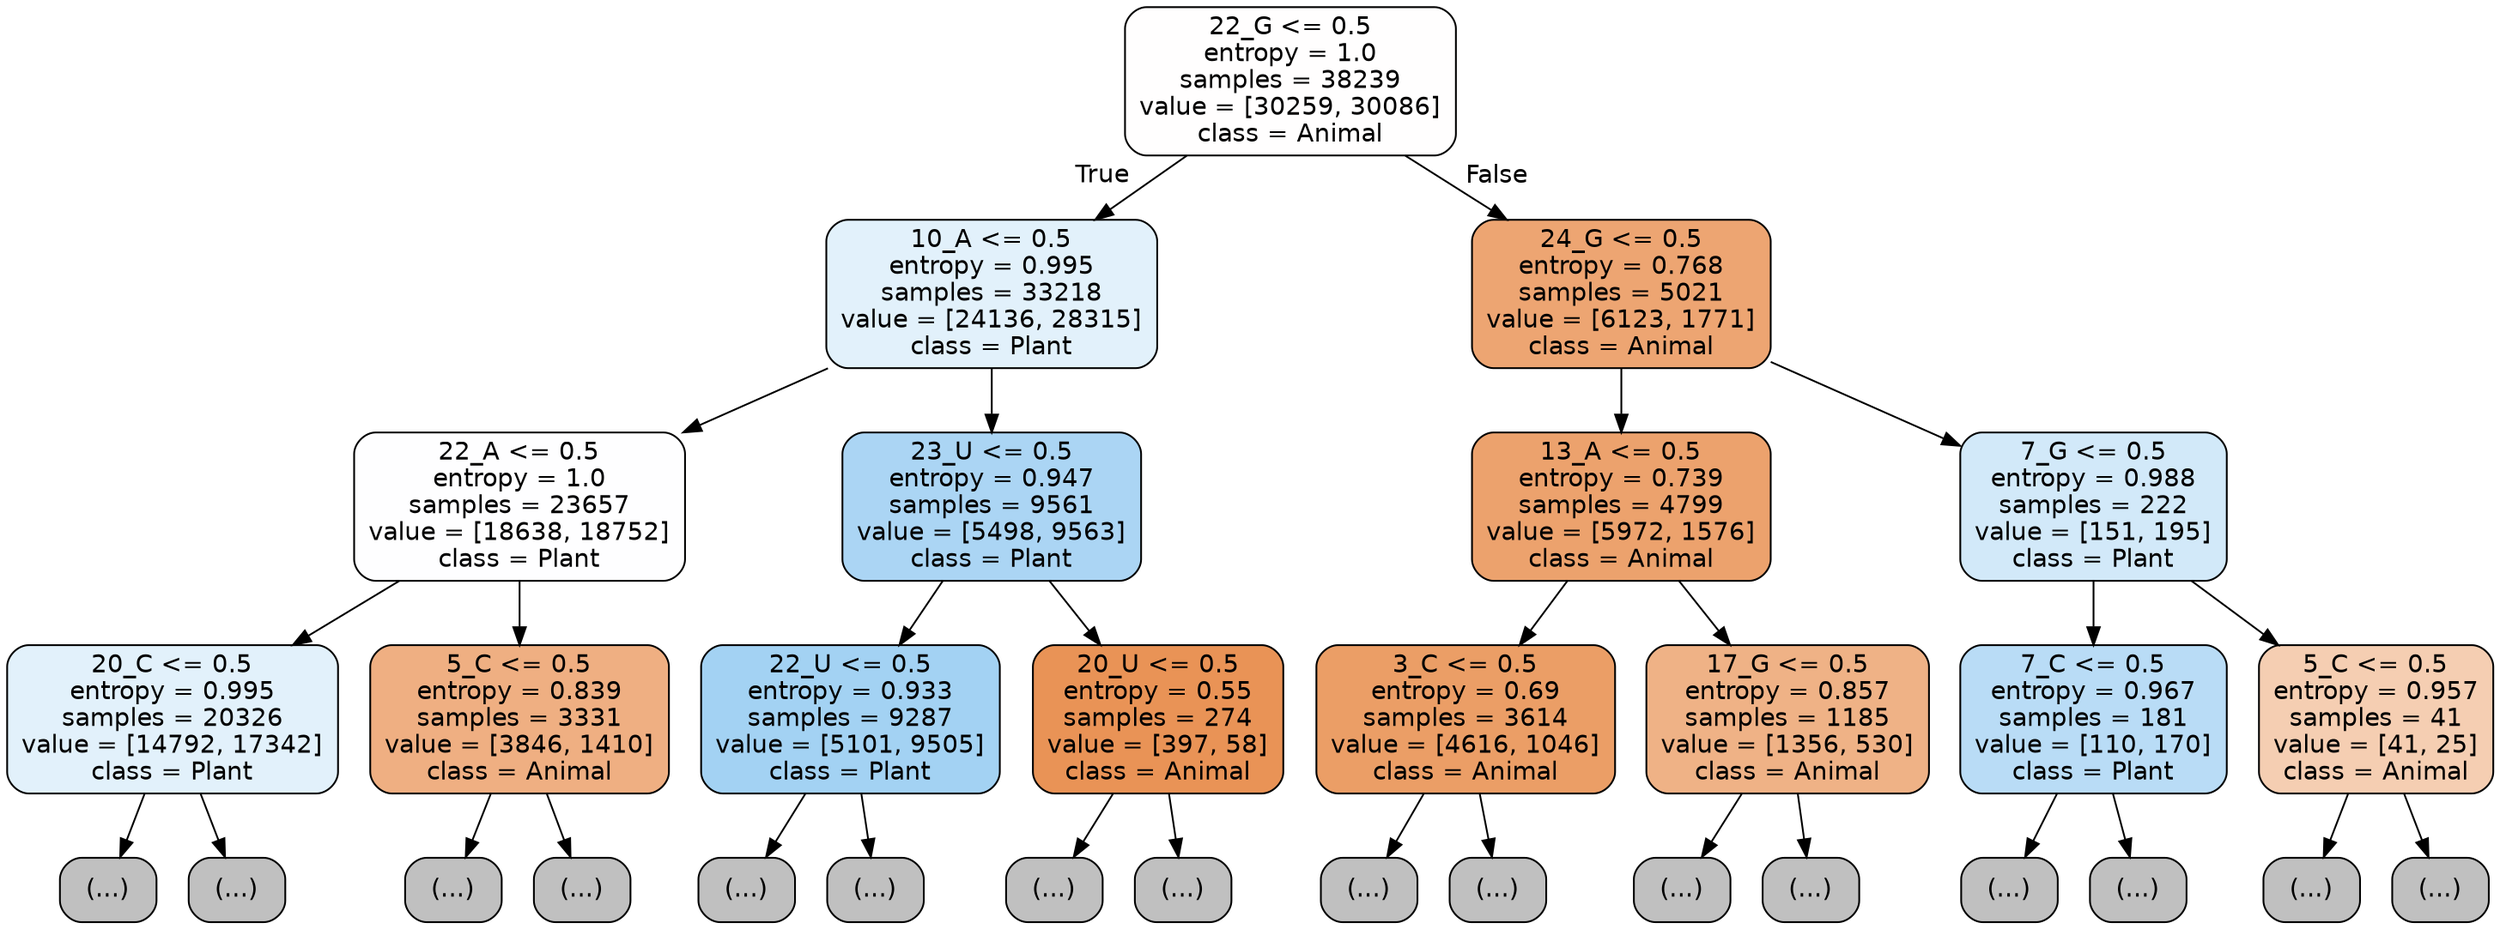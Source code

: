 digraph Tree {
node [shape=box, style="filled, rounded", color="black", fontname="helvetica"] ;
edge [fontname="helvetica"] ;
0 [label="22_G <= 0.5\nentropy = 1.0\nsamples = 38239\nvalue = [30259, 30086]\nclass = Animal", fillcolor="#fffefe"] ;
1 [label="10_A <= 0.5\nentropy = 0.995\nsamples = 33218\nvalue = [24136, 28315]\nclass = Plant", fillcolor="#e2f1fb"] ;
0 -> 1 [labeldistance=2.5, labelangle=45, headlabel="True"] ;
2 [label="22_A <= 0.5\nentropy = 1.0\nsamples = 23657\nvalue = [18638, 18752]\nclass = Plant", fillcolor="#fefeff"] ;
1 -> 2 ;
3 [label="20_C <= 0.5\nentropy = 0.995\nsamples = 20326\nvalue = [14792, 17342]\nclass = Plant", fillcolor="#e2f1fb"] ;
2 -> 3 ;
4 [label="(...)", fillcolor="#C0C0C0"] ;
3 -> 4 ;
7411 [label="(...)", fillcolor="#C0C0C0"] ;
3 -> 7411 ;
9714 [label="5_C <= 0.5\nentropy = 0.839\nsamples = 3331\nvalue = [3846, 1410]\nclass = Animal", fillcolor="#efaf82"] ;
2 -> 9714 ;
9715 [label="(...)", fillcolor="#C0C0C0"] ;
9714 -> 9715 ;
10880 [label="(...)", fillcolor="#C0C0C0"] ;
9714 -> 10880 ;
11191 [label="23_U <= 0.5\nentropy = 0.947\nsamples = 9561\nvalue = [5498, 9563]\nclass = Plant", fillcolor="#abd5f4"] ;
1 -> 11191 ;
11192 [label="22_U <= 0.5\nentropy = 0.933\nsamples = 9287\nvalue = [5101, 9505]\nclass = Plant", fillcolor="#a3d2f3"] ;
11191 -> 11192 ;
11193 [label="(...)", fillcolor="#C0C0C0"] ;
11192 -> 11193 ;
14188 [label="(...)", fillcolor="#C0C0C0"] ;
11192 -> 14188 ;
14681 [label="20_U <= 0.5\nentropy = 0.55\nsamples = 274\nvalue = [397, 58]\nclass = Animal", fillcolor="#e99356"] ;
11191 -> 14681 ;
14682 [label="(...)", fillcolor="#C0C0C0"] ;
14681 -> 14682 ;
14765 [label="(...)", fillcolor="#C0C0C0"] ;
14681 -> 14765 ;
14790 [label="24_G <= 0.5\nentropy = 0.768\nsamples = 5021\nvalue = [6123, 1771]\nclass = Animal", fillcolor="#eda572"] ;
0 -> 14790 [labeldistance=2.5, labelangle=-45, headlabel="False"] ;
14791 [label="13_A <= 0.5\nentropy = 0.739\nsamples = 4799\nvalue = [5972, 1576]\nclass = Animal", fillcolor="#eca26d"] ;
14790 -> 14791 ;
14792 [label="3_C <= 0.5\nentropy = 0.69\nsamples = 3614\nvalue = [4616, 1046]\nclass = Animal", fillcolor="#eb9e66"] ;
14791 -> 14792 ;
14793 [label="(...)", fillcolor="#C0C0C0"] ;
14792 -> 14793 ;
15814 [label="(...)", fillcolor="#C0C0C0"] ;
14792 -> 15814 ;
16135 [label="17_G <= 0.5\nentropy = 0.857\nsamples = 1185\nvalue = [1356, 530]\nclass = Animal", fillcolor="#efb286"] ;
14791 -> 16135 ;
16136 [label="(...)", fillcolor="#C0C0C0"] ;
16135 -> 16136 ;
16501 [label="(...)", fillcolor="#C0C0C0"] ;
16135 -> 16501 ;
16608 [label="7_G <= 0.5\nentropy = 0.988\nsamples = 222\nvalue = [151, 195]\nclass = Plant", fillcolor="#d2e9f9"] ;
14790 -> 16608 ;
16609 [label="7_C <= 0.5\nentropy = 0.967\nsamples = 181\nvalue = [110, 170]\nclass = Plant", fillcolor="#b9dcf6"] ;
16608 -> 16609 ;
16610 [label="(...)", fillcolor="#C0C0C0"] ;
16609 -> 16610 ;
16661 [label="(...)", fillcolor="#C0C0C0"] ;
16609 -> 16661 ;
16688 [label="5_C <= 0.5\nentropy = 0.957\nsamples = 41\nvalue = [41, 25]\nclass = Animal", fillcolor="#f5ceb2"] ;
16608 -> 16688 ;
16689 [label="(...)", fillcolor="#C0C0C0"] ;
16688 -> 16689 ;
16708 [label="(...)", fillcolor="#C0C0C0"] ;
16688 -> 16708 ;
}